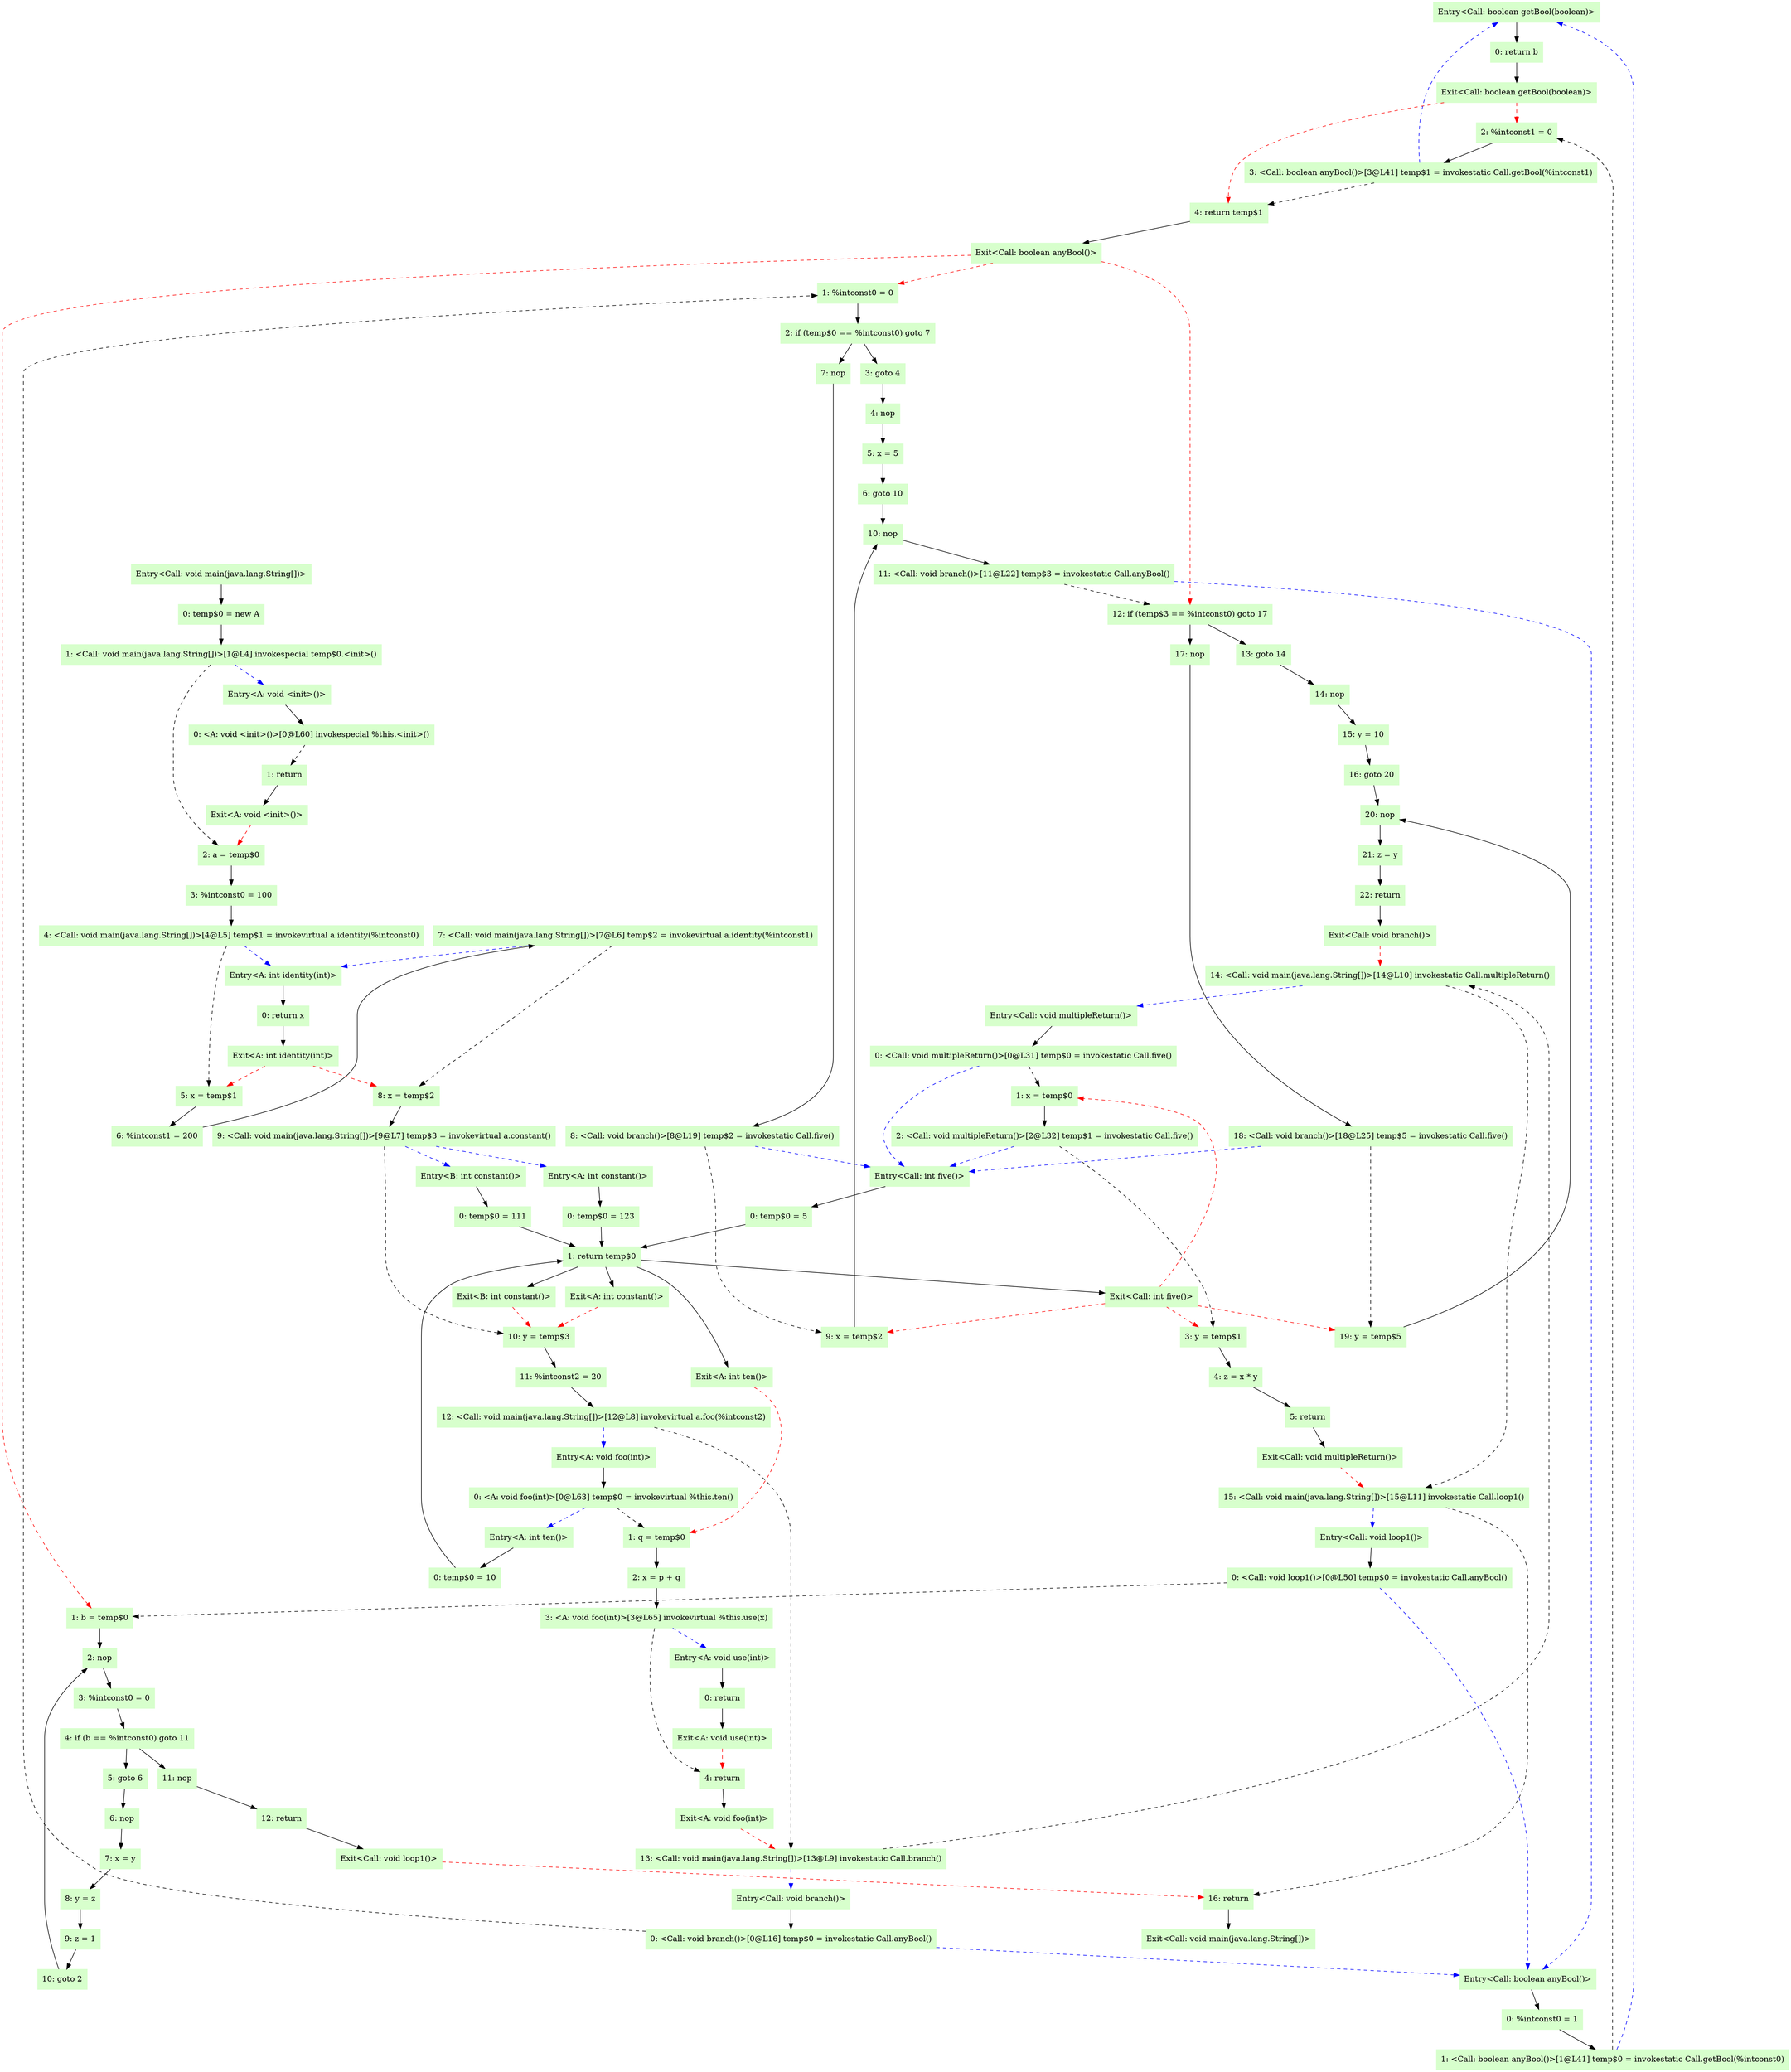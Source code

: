 digraph G {
  node [shape=box,style=filled,color=".3 .2 1.0",];
  "Entry<Call: boolean getBool(boolean)>";
  "0: return b";
  "Exit<Call: boolean getBool(boolean)>";
  "Entry<Call: void main(java.lang.String[])>";
  "0: temp$0 = new A";
  "1: <Call: void main(java.lang.String[])>[1@L4] invokespecial temp$0.<init>()";
  "2: a = temp$0";
  "3: %intconst0 = 100";
  "4: <Call: void main(java.lang.String[])>[4@L5] temp$1 = invokevirtual a.identity(%intconst0)";
  "5: x = temp$1";
  "6: %intconst1 = 200";
  "7: <Call: void main(java.lang.String[])>[7@L6] temp$2 = invokevirtual a.identity(%intconst1)";
  "8: x = temp$2";
  "9: <Call: void main(java.lang.String[])>[9@L7] temp$3 = invokevirtual a.constant()";
  "10: y = temp$3";
  "11: %intconst2 = 20";
  "12: <Call: void main(java.lang.String[])>[12@L8] invokevirtual a.foo(%intconst2)";
  "13: <Call: void main(java.lang.String[])>[13@L9] invokestatic Call.branch()";
  "14: <Call: void main(java.lang.String[])>[14@L10] invokestatic Call.multipleReturn()";
  "15: <Call: void main(java.lang.String[])>[15@L11] invokestatic Call.loop1()";
  "16: return";
  "Exit<Call: void main(java.lang.String[])>";
  "Entry<A: int identity(int)>";
  "0: return x";
  "Exit<A: int identity(int)>";
  "Entry<Call: boolean anyBool()>";
  "0: %intconst0 = 1";
  "1: <Call: boolean anyBool()>[1@L41] temp$0 = invokestatic Call.getBool(%intconst0)";
  "2: %intconst1 = 0";
  "3: <Call: boolean anyBool()>[3@L41] temp$1 = invokestatic Call.getBool(%intconst1)";
  "4: return temp$1";
  "Exit<Call: boolean anyBool()>";
  "Entry<Call: void branch()>";
  "0: <Call: void branch()>[0@L16] temp$0 = invokestatic Call.anyBool()";
  "1: %intconst0 = 0";
  "2: if (temp$0 == %intconst0) goto 7";
  "3: goto 4";
  "4: nop";
  "5: x = 5";
  "6: goto 10";
  "7: nop";
  "8: <Call: void branch()>[8@L19] temp$2 = invokestatic Call.five()";
  "9: x = temp$2";
  "10: nop";
  "11: <Call: void branch()>[11@L22] temp$3 = invokestatic Call.anyBool()";
  "12: if (temp$3 == %intconst0) goto 17";
  "13: goto 14";
  "14: nop";
  "15: y = 10";
  "16: goto 20";
  "17: nop";
  "18: <Call: void branch()>[18@L25] temp$5 = invokestatic Call.five()";
  "19: y = temp$5";
  "20: nop";
  "21: z = y";
  "22: return";
  "Exit<Call: void branch()>";
  "Entry<A: void <init>()>";
  "0: <A: void <init>()>[0@L60] invokespecial %this.<init>()";
  "1: return";
  "Exit<A: void <init>()>";
  "Entry<A: int constant()>";
  "0: temp$0 = 123";
  "1: return temp$0";
  "Exit<A: int constant()>";
  "Entry<B: int constant()>";
  "0: temp$0 = 111";
  "1: return temp$0";
  "Exit<B: int constant()>";
  "Entry<Call: void loop1()>";
  "0: <Call: void loop1()>[0@L50] temp$0 = invokestatic Call.anyBool()";
  "1: b = temp$0";
  "2: nop";
  "3: %intconst0 = 0";
  "4: if (b == %intconst0) goto 11";
  "5: goto 6";
  "6: nop";
  "7: x = y";
  "8: y = z";
  "9: z = 1";
  "10: goto 2";
  "11: nop";
  "12: return";
  "Exit<Call: void loop1()>";
  "Entry<A: void foo(int)>";
  "0: <A: void foo(int)>[0@L63] temp$0 = invokevirtual %this.ten()";
  "1: q = temp$0";
  "2: x = p + q";
  "3: <A: void foo(int)>[3@L65] invokevirtual %this.use(x)";
  "4: return";
  "Exit<A: void foo(int)>";
  "Entry<Call: void multipleReturn()>";
  "0: <Call: void multipleReturn()>[0@L31] temp$0 = invokestatic Call.five()";
  "1: x = temp$0";
  "2: <Call: void multipleReturn()>[2@L32] temp$1 = invokestatic Call.five()";
  "3: y = temp$1";
  "4: z = x * y";
  "5: return";
  "Exit<Call: void multipleReturn()>";
  "Entry<A: int ten()>";
  "0: temp$0 = 10";
  "1: return temp$0";
  "Exit<A: int ten()>";
  "Entry<A: void use(int)>";
  "0: return";
  "Exit<A: void use(int)>";
  "Entry<Call: int five()>";
  "0: temp$0 = 5";
  "1: return temp$0";
  "Exit<Call: int five()>";
  "Entry<Call: boolean getBool(boolean)>" -> "0: return b" [];
  "0: return b" -> "Exit<Call: boolean getBool(boolean)>" [];
  "Exit<Call: boolean getBool(boolean)>" -> "2: %intconst1 = 0" [style=dashed,color=red,];
  "Exit<Call: boolean getBool(boolean)>" -> "4: return temp$1" [style=dashed,color=red,];
  "Entry<Call: void main(java.lang.String[])>" -> "0: temp$0 = new A" [];
  "0: temp$0 = new A" -> "1: <Call: void main(java.lang.String[])>[1@L4] invokespecial temp$0.<init>()" [];
  "1: <Call: void main(java.lang.String[])>[1@L4] invokespecial temp$0.<init>()" -> "2: a = temp$0" [style=dashed,];
  "1: <Call: void main(java.lang.String[])>[1@L4] invokespecial temp$0.<init>()" -> "Entry<A: void <init>()>" [style=dashed,color=blue,];
  "2: a = temp$0" -> "3: %intconst0 = 100" [];
  "3: %intconst0 = 100" -> "4: <Call: void main(java.lang.String[])>[4@L5] temp$1 = invokevirtual a.identity(%intconst0)" [];
  "4: <Call: void main(java.lang.String[])>[4@L5] temp$1 = invokevirtual a.identity(%intconst0)" -> "5: x = temp$1" [style=dashed,];
  "4: <Call: void main(java.lang.String[])>[4@L5] temp$1 = invokevirtual a.identity(%intconst0)" -> "Entry<A: int identity(int)>" [style=dashed,color=blue,];
  "5: x = temp$1" -> "6: %intconst1 = 200" [];
  "6: %intconst1 = 200" -> "7: <Call: void main(java.lang.String[])>[7@L6] temp$2 = invokevirtual a.identity(%intconst1)" [];
  "7: <Call: void main(java.lang.String[])>[7@L6] temp$2 = invokevirtual a.identity(%intconst1)" -> "8: x = temp$2" [style=dashed,];
  "7: <Call: void main(java.lang.String[])>[7@L6] temp$2 = invokevirtual a.identity(%intconst1)" -> "Entry<A: int identity(int)>" [style=dashed,color=blue,];
  "8: x = temp$2" -> "9: <Call: void main(java.lang.String[])>[9@L7] temp$3 = invokevirtual a.constant()" [];
  "9: <Call: void main(java.lang.String[])>[9@L7] temp$3 = invokevirtual a.constant()" -> "10: y = temp$3" [style=dashed,];
  "9: <Call: void main(java.lang.String[])>[9@L7] temp$3 = invokevirtual a.constant()" -> "Entry<A: int constant()>" [style=dashed,color=blue,];
  "9: <Call: void main(java.lang.String[])>[9@L7] temp$3 = invokevirtual a.constant()" -> "Entry<B: int constant()>" [style=dashed,color=blue,];
  "10: y = temp$3" -> "11: %intconst2 = 20" [];
  "11: %intconst2 = 20" -> "12: <Call: void main(java.lang.String[])>[12@L8] invokevirtual a.foo(%intconst2)" [];
  "12: <Call: void main(java.lang.String[])>[12@L8] invokevirtual a.foo(%intconst2)" -> "13: <Call: void main(java.lang.String[])>[13@L9] invokestatic Call.branch()" [style=dashed,];
  "12: <Call: void main(java.lang.String[])>[12@L8] invokevirtual a.foo(%intconst2)" -> "Entry<A: void foo(int)>" [style=dashed,color=blue,];
  "13: <Call: void main(java.lang.String[])>[13@L9] invokestatic Call.branch()" -> "14: <Call: void main(java.lang.String[])>[14@L10] invokestatic Call.multipleReturn()" [style=dashed,];
  "13: <Call: void main(java.lang.String[])>[13@L9] invokestatic Call.branch()" -> "Entry<Call: void branch()>" [style=dashed,color=blue,];
  "14: <Call: void main(java.lang.String[])>[14@L10] invokestatic Call.multipleReturn()" -> "15: <Call: void main(java.lang.String[])>[15@L11] invokestatic Call.loop1()" [style=dashed,];
  "14: <Call: void main(java.lang.String[])>[14@L10] invokestatic Call.multipleReturn()" -> "Entry<Call: void multipleReturn()>" [style=dashed,color=blue,];
  "15: <Call: void main(java.lang.String[])>[15@L11] invokestatic Call.loop1()" -> "16: return" [style=dashed,];
  "15: <Call: void main(java.lang.String[])>[15@L11] invokestatic Call.loop1()" -> "Entry<Call: void loop1()>" [style=dashed,color=blue,];
  "16: return" -> "Exit<Call: void main(java.lang.String[])>" [];
  "Entry<A: int identity(int)>" -> "0: return x" [];
  "0: return x" -> "Exit<A: int identity(int)>" [];
  "Exit<A: int identity(int)>" -> "5: x = temp$1" [style=dashed,color=red,];
  "Exit<A: int identity(int)>" -> "8: x = temp$2" [style=dashed,color=red,];
  "Entry<Call: boolean anyBool()>" -> "0: %intconst0 = 1" [];
  "0: %intconst0 = 1" -> "1: <Call: boolean anyBool()>[1@L41] temp$0 = invokestatic Call.getBool(%intconst0)" [];
  "1: <Call: boolean anyBool()>[1@L41] temp$0 = invokestatic Call.getBool(%intconst0)" -> "2: %intconst1 = 0" [style=dashed,];
  "1: <Call: boolean anyBool()>[1@L41] temp$0 = invokestatic Call.getBool(%intconst0)" -> "Entry<Call: boolean getBool(boolean)>" [style=dashed,color=blue,];
  "2: %intconst1 = 0" -> "3: <Call: boolean anyBool()>[3@L41] temp$1 = invokestatic Call.getBool(%intconst1)" [];
  "3: <Call: boolean anyBool()>[3@L41] temp$1 = invokestatic Call.getBool(%intconst1)" -> "4: return temp$1" [style=dashed,];
  "3: <Call: boolean anyBool()>[3@L41] temp$1 = invokestatic Call.getBool(%intconst1)" -> "Entry<Call: boolean getBool(boolean)>" [style=dashed,color=blue,];
  "4: return temp$1" -> "Exit<Call: boolean anyBool()>" [];
  "Exit<Call: boolean anyBool()>" -> "1: %intconst0 = 0" [style=dashed,color=red,];
  "Exit<Call: boolean anyBool()>" -> "12: if (temp$3 == %intconst0) goto 17" [style=dashed,color=red,];
  "Exit<Call: boolean anyBool()>" -> "1: b = temp$0" [style=dashed,color=red,];
  "Entry<Call: void branch()>" -> "0: <Call: void branch()>[0@L16] temp$0 = invokestatic Call.anyBool()" [];
  "0: <Call: void branch()>[0@L16] temp$0 = invokestatic Call.anyBool()" -> "1: %intconst0 = 0" [style=dashed,];
  "0: <Call: void branch()>[0@L16] temp$0 = invokestatic Call.anyBool()" -> "Entry<Call: boolean anyBool()>" [style=dashed,color=blue,];
  "1: %intconst0 = 0" -> "2: if (temp$0 == %intconst0) goto 7" [];
  "2: if (temp$0 == %intconst0) goto 7" -> "7: nop" [];
  "2: if (temp$0 == %intconst0) goto 7" -> "3: goto 4" [];
  "3: goto 4" -> "4: nop" [];
  "4: nop" -> "5: x = 5" [];
  "5: x = 5" -> "6: goto 10" [];
  "6: goto 10" -> "10: nop" [];
  "7: nop" -> "8: <Call: void branch()>[8@L19] temp$2 = invokestatic Call.five()" [];
  "8: <Call: void branch()>[8@L19] temp$2 = invokestatic Call.five()" -> "9: x = temp$2" [style=dashed,];
  "8: <Call: void branch()>[8@L19] temp$2 = invokestatic Call.five()" -> "Entry<Call: int five()>" [style=dashed,color=blue,];
  "9: x = temp$2" -> "10: nop" [];
  "10: nop" -> "11: <Call: void branch()>[11@L22] temp$3 = invokestatic Call.anyBool()" [];
  "11: <Call: void branch()>[11@L22] temp$3 = invokestatic Call.anyBool()" -> "12: if (temp$3 == %intconst0) goto 17" [style=dashed,];
  "11: <Call: void branch()>[11@L22] temp$3 = invokestatic Call.anyBool()" -> "Entry<Call: boolean anyBool()>" [style=dashed,color=blue,];
  "12: if (temp$3 == %intconst0) goto 17" -> "17: nop" [];
  "12: if (temp$3 == %intconst0) goto 17" -> "13: goto 14" [];
  "13: goto 14" -> "14: nop" [];
  "14: nop" -> "15: y = 10" [];
  "15: y = 10" -> "16: goto 20" [];
  "16: goto 20" -> "20: nop" [];
  "17: nop" -> "18: <Call: void branch()>[18@L25] temp$5 = invokestatic Call.five()" [];
  "18: <Call: void branch()>[18@L25] temp$5 = invokestatic Call.five()" -> "19: y = temp$5" [style=dashed,];
  "18: <Call: void branch()>[18@L25] temp$5 = invokestatic Call.five()" -> "Entry<Call: int five()>" [style=dashed,color=blue,];
  "19: y = temp$5" -> "20: nop" [];
  "20: nop" -> "21: z = y" [];
  "21: z = y" -> "22: return" [];
  "22: return" -> "Exit<Call: void branch()>" [];
  "Exit<Call: void branch()>" -> "14: <Call: void main(java.lang.String[])>[14@L10] invokestatic Call.multipleReturn()" [style=dashed,color=red,];
  "Entry<A: void <init>()>" -> "0: <A: void <init>()>[0@L60] invokespecial %this.<init>()" [];
  "0: <A: void <init>()>[0@L60] invokespecial %this.<init>()" -> "1: return" [style=dashed,];
  "1: return" -> "Exit<A: void <init>()>" [];
  "Exit<A: void <init>()>" -> "2: a = temp$0" [style=dashed,color=red,];
  "Entry<A: int constant()>" -> "0: temp$0 = 123" [];
  "0: temp$0 = 123" -> "1: return temp$0" [];
  "1: return temp$0" -> "Exit<A: int constant()>" [];
  "Exit<A: int constant()>" -> "10: y = temp$3" [style=dashed,color=red,];
  "Entry<B: int constant()>" -> "0: temp$0 = 111" [];
  "0: temp$0 = 111" -> "1: return temp$0" [];
  "1: return temp$0" -> "Exit<B: int constant()>" [];
  "Exit<B: int constant()>" -> "10: y = temp$3" [style=dashed,color=red,];
  "Entry<Call: void loop1()>" -> "0: <Call: void loop1()>[0@L50] temp$0 = invokestatic Call.anyBool()" [];
  "0: <Call: void loop1()>[0@L50] temp$0 = invokestatic Call.anyBool()" -> "1: b = temp$0" [style=dashed,];
  "0: <Call: void loop1()>[0@L50] temp$0 = invokestatic Call.anyBool()" -> "Entry<Call: boolean anyBool()>" [style=dashed,color=blue,];
  "1: b = temp$0" -> "2: nop" [];
  "2: nop" -> "3: %intconst0 = 0" [];
  "3: %intconst0 = 0" -> "4: if (b == %intconst0) goto 11" [];
  "4: if (b == %intconst0) goto 11" -> "11: nop" [];
  "4: if (b == %intconst0) goto 11" -> "5: goto 6" [];
  "5: goto 6" -> "6: nop" [];
  "6: nop" -> "7: x = y" [];
  "7: x = y" -> "8: y = z" [];
  "8: y = z" -> "9: z = 1" [];
  "9: z = 1" -> "10: goto 2" [];
  "10: goto 2" -> "2: nop" [];
  "11: nop" -> "12: return" [];
  "12: return" -> "Exit<Call: void loop1()>" [];
  "Exit<Call: void loop1()>" -> "16: return" [style=dashed,color=red,];
  "Entry<A: void foo(int)>" -> "0: <A: void foo(int)>[0@L63] temp$0 = invokevirtual %this.ten()" [];
  "0: <A: void foo(int)>[0@L63] temp$0 = invokevirtual %this.ten()" -> "1: q = temp$0" [style=dashed,];
  "0: <A: void foo(int)>[0@L63] temp$0 = invokevirtual %this.ten()" -> "Entry<A: int ten()>" [style=dashed,color=blue,];
  "1: q = temp$0" -> "2: x = p + q" [];
  "2: x = p + q" -> "3: <A: void foo(int)>[3@L65] invokevirtual %this.use(x)" [];
  "3: <A: void foo(int)>[3@L65] invokevirtual %this.use(x)" -> "4: return" [style=dashed,];
  "3: <A: void foo(int)>[3@L65] invokevirtual %this.use(x)" -> "Entry<A: void use(int)>" [style=dashed,color=blue,];
  "4: return" -> "Exit<A: void foo(int)>" [];
  "Exit<A: void foo(int)>" -> "13: <Call: void main(java.lang.String[])>[13@L9] invokestatic Call.branch()" [style=dashed,color=red,];
  "Entry<Call: void multipleReturn()>" -> "0: <Call: void multipleReturn()>[0@L31] temp$0 = invokestatic Call.five()" [];
  "0: <Call: void multipleReturn()>[0@L31] temp$0 = invokestatic Call.five()" -> "1: x = temp$0" [style=dashed,];
  "0: <Call: void multipleReturn()>[0@L31] temp$0 = invokestatic Call.five()" -> "Entry<Call: int five()>" [style=dashed,color=blue,];
  "1: x = temp$0" -> "2: <Call: void multipleReturn()>[2@L32] temp$1 = invokestatic Call.five()" [];
  "2: <Call: void multipleReturn()>[2@L32] temp$1 = invokestatic Call.five()" -> "3: y = temp$1" [style=dashed,];
  "2: <Call: void multipleReturn()>[2@L32] temp$1 = invokestatic Call.five()" -> "Entry<Call: int five()>" [style=dashed,color=blue,];
  "3: y = temp$1" -> "4: z = x * y" [];
  "4: z = x * y" -> "5: return" [];
  "5: return" -> "Exit<Call: void multipleReturn()>" [];
  "Exit<Call: void multipleReturn()>" -> "15: <Call: void main(java.lang.String[])>[15@L11] invokestatic Call.loop1()" [style=dashed,color=red,];
  "Entry<A: int ten()>" -> "0: temp$0 = 10" [];
  "0: temp$0 = 10" -> "1: return temp$0" [];
  "1: return temp$0" -> "Exit<A: int ten()>" [];
  "Exit<A: int ten()>" -> "1: q = temp$0" [style=dashed,color=red,];
  "Entry<A: void use(int)>" -> "0: return" [];
  "0: return" -> "Exit<A: void use(int)>" [];
  "Exit<A: void use(int)>" -> "4: return" [style=dashed,color=red,];
  "Entry<Call: int five()>" -> "0: temp$0 = 5" [];
  "0: temp$0 = 5" -> "1: return temp$0" [];
  "1: return temp$0" -> "Exit<Call: int five()>" [];
  "Exit<Call: int five()>" -> "9: x = temp$2" [style=dashed,color=red,];
  "Exit<Call: int five()>" -> "19: y = temp$5" [style=dashed,color=red,];
  "Exit<Call: int five()>" -> "1: x = temp$0" [style=dashed,color=red,];
  "Exit<Call: int five()>" -> "3: y = temp$1" [style=dashed,color=red,];
}
